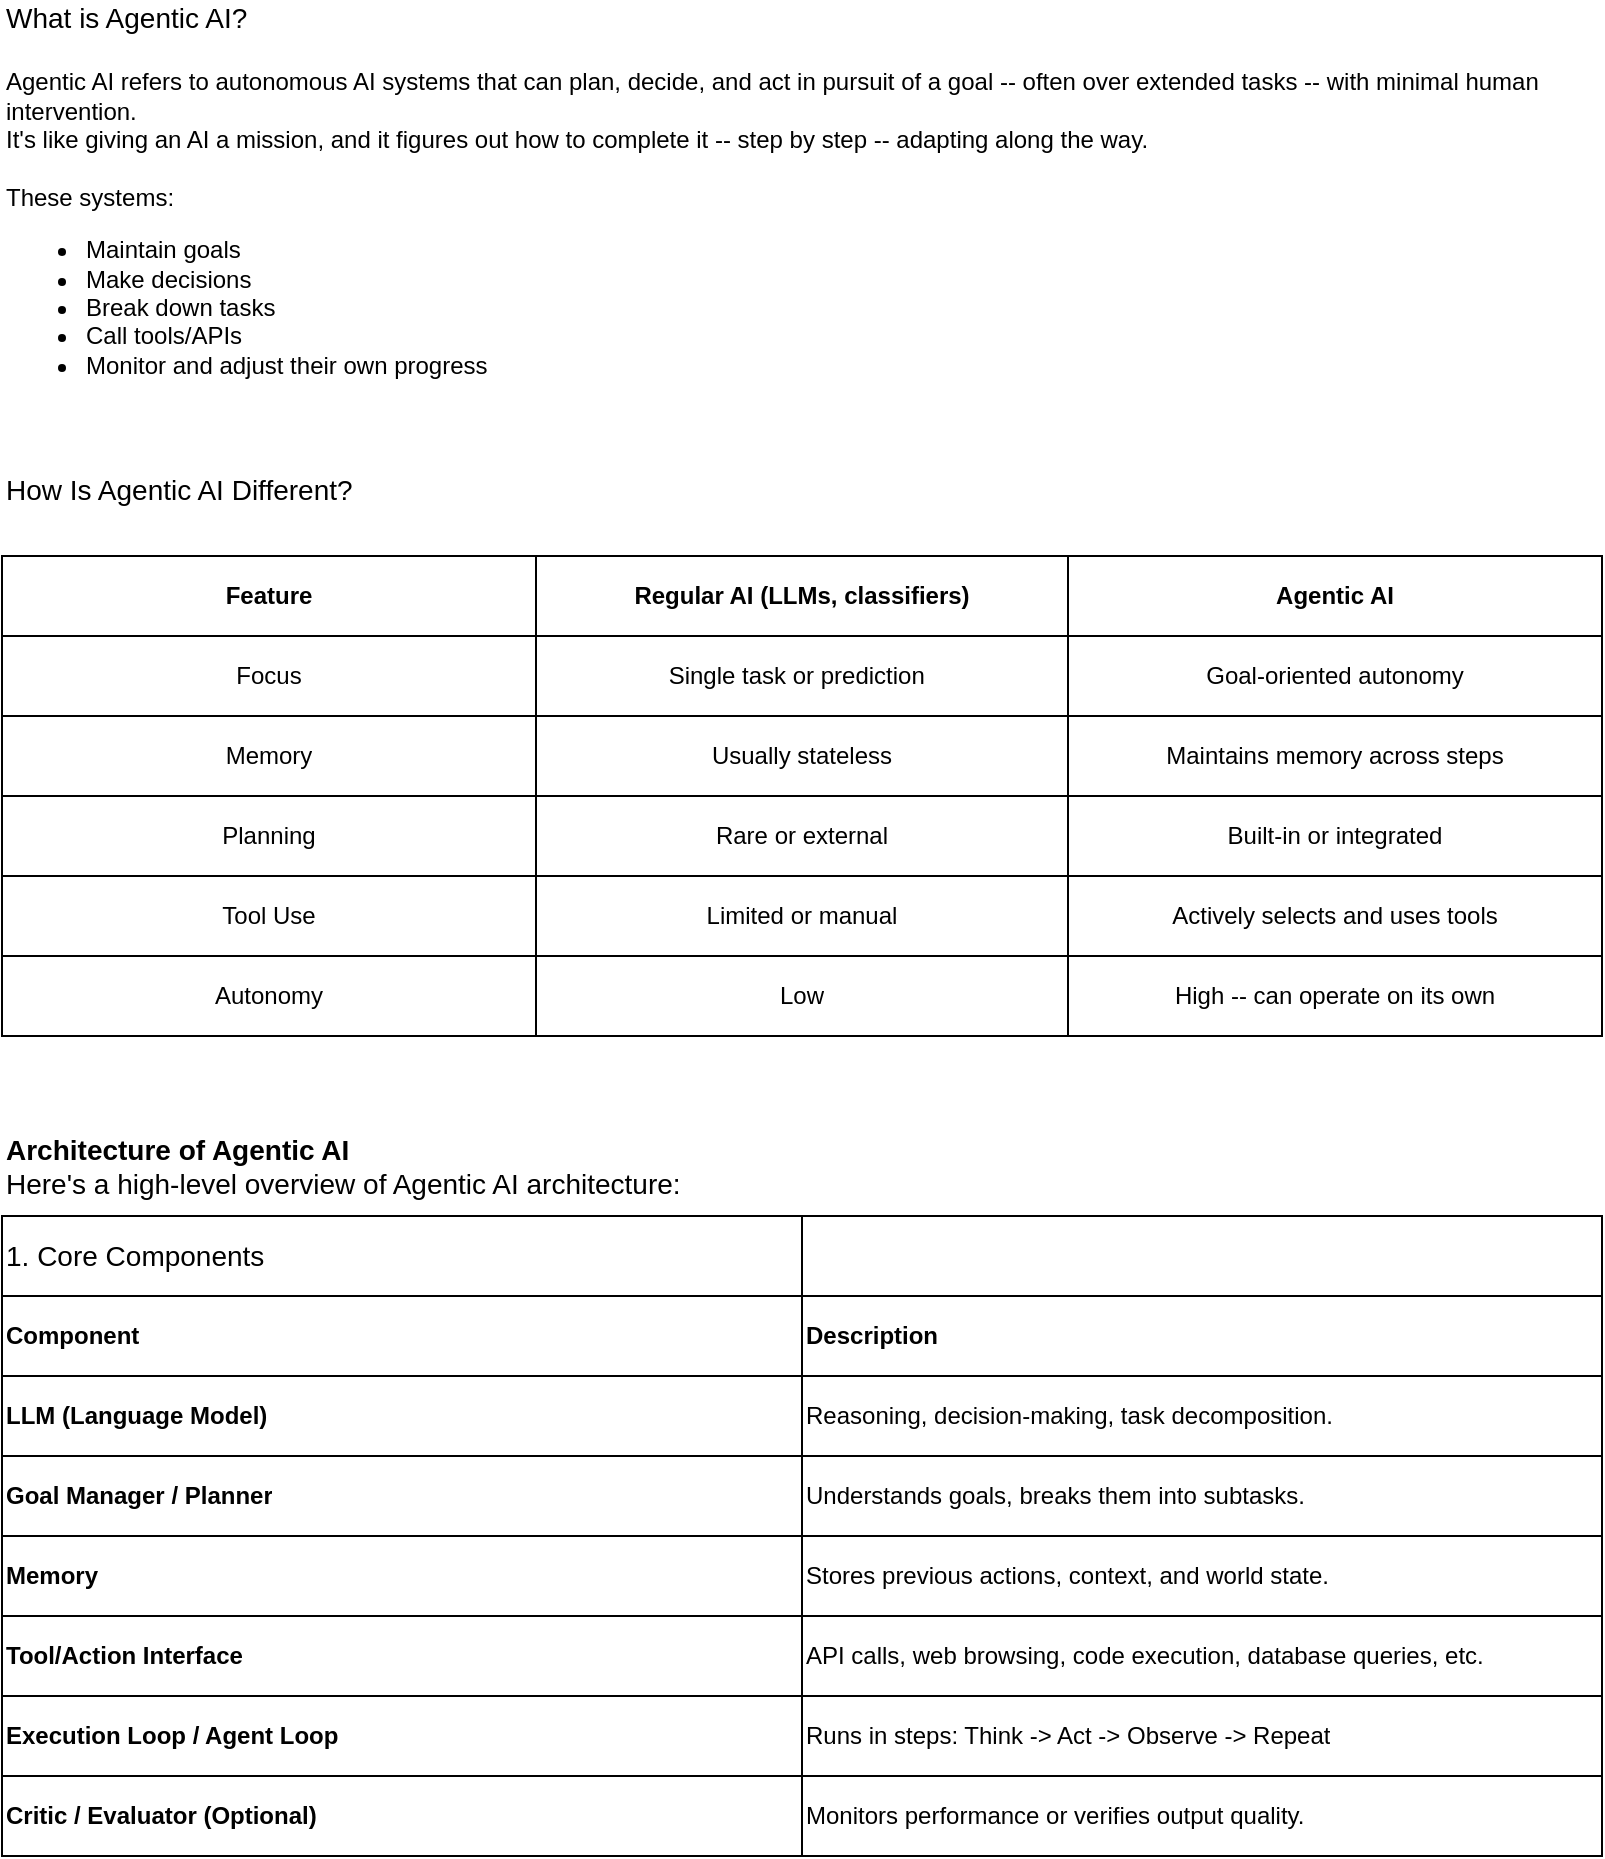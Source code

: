 <mxfile version="28.0.7">
  <diagram name="Page-1" id="ud4ffDmu5Z98EnHz-Ld9">
    <mxGraphModel dx="1853" dy="734" grid="1" gridSize="10" guides="1" tooltips="1" connect="1" arrows="1" fold="1" page="1" pageScale="1" pageWidth="850" pageHeight="1100" math="0" shadow="0">
      <root>
        <mxCell id="0" />
        <mxCell id="1" parent="0" />
        <mxCell id="W2Su8uCCXEmHzZ2Cs9Iy-1" value="&lt;div&gt;&lt;font style=&quot;font-size: 14px;&quot;&gt;What is Agentic AI?&lt;/font&gt;&lt;/div&gt;&lt;div&gt;&lt;font style=&quot;font-size: 14px;&quot;&gt;&lt;br&gt;&lt;/font&gt;&lt;/div&gt;Agentic AI refers to autonomous AI systems that can plan, decide, and act in pursuit of a goal -- often over extended tasks -- with minimal human intervention.&lt;br&gt;&lt;div&gt;It&#39;s like giving an AI a mission, and it figures out how to complete it -- step by step -- adapting along the way.&lt;/div&gt;&lt;div&gt;&lt;br&gt;&lt;/div&gt;&lt;div&gt;These systems:&lt;/div&gt;&lt;div&gt;&lt;ul&gt;&lt;li&gt;Maintain goals&lt;/li&gt;&lt;li&gt;Make decisions&lt;/li&gt;&lt;li&gt;Break down tasks &lt;br&gt;&lt;/li&gt;&lt;li&gt;Call tools/APIs&lt;/li&gt;&lt;li&gt;Monitor and adjust their own progress&lt;br&gt;&lt;/li&gt;&lt;/ul&gt;&lt;/div&gt;&lt;div&gt;&lt;br&gt;&lt;/div&gt;" style="text;html=1;align=left;verticalAlign=middle;whiteSpace=wrap;rounded=0;" parent="1" vertex="1">
          <mxGeometry x="40" y="110" width="800" height="160" as="geometry" />
        </mxCell>
        <mxCell id="KA8wCs6MOciPEU11_kaX-1" value="&lt;div&gt;&lt;font style=&quot;font-size: 14px;&quot;&gt;How Is Agentic AI Different?&lt;/font&gt;&lt;/div&gt;&lt;div&gt;&lt;font style=&quot;font-size: 13px;&quot;&gt;&lt;font style=&quot;font-size: 14px;&quot;&gt;&lt;span style=&quot;white-space: pre;&quot;&gt;&#x9;&lt;/span&gt;&lt;span style=&quot;white-space: pre;&quot;&gt;&#x9;&lt;/span&gt;&lt;span style=&quot;white-space: pre;&quot;&gt;&#x9;&lt;/span&gt;&lt;span style=&quot;white-space: pre;&quot;&gt;&#x9;&lt;/span&gt;&lt;span style=&quot;white-space: pre;&quot;&gt;&#x9;&lt;/span&gt;&lt;span style=&quot;white-space: pre;&quot;&gt;&#x9;&lt;/span&gt;&lt;span style=&quot;white-space: pre;&quot;&gt;&#x9;&lt;/span&gt;&lt;span style=&quot;white-space: pre;&quot;&gt;&#x9;&lt;/span&gt;&lt;span style=&quot;white-space: pre;&quot;&gt;&#x9;&lt;/span&gt;&lt;span style=&quot;white-space: pre;&quot;&gt;&#x9;&lt;/span&gt;&lt;span style=&quot;white-space: pre;&quot;&gt;&#x9;&lt;/span&gt;&lt;span style=&quot;white-space: pre;&quot;&gt;&#x9;&lt;/span&gt;&lt;/font&gt;&lt;br&gt;&lt;/font&gt;&lt;/div&gt;" style="text;html=1;align=left;verticalAlign=middle;whiteSpace=wrap;rounded=0;" vertex="1" parent="1">
          <mxGeometry x="40" y="320" width="800" height="30" as="geometry" />
        </mxCell>
        <mxCell id="KA8wCs6MOciPEU11_kaX-3" value="" style="shape=table;startSize=0;container=1;collapsible=0;childLayout=tableLayout;" vertex="1" parent="1">
          <mxGeometry x="40" y="360" width="800" height="240" as="geometry" />
        </mxCell>
        <mxCell id="KA8wCs6MOciPEU11_kaX-4" value="" style="shape=tableRow;horizontal=0;startSize=0;swimlaneHead=0;swimlaneBody=0;strokeColor=inherit;top=0;left=0;bottom=0;right=0;collapsible=0;dropTarget=0;fillColor=none;points=[[0,0.5],[1,0.5]];portConstraint=eastwest;" vertex="1" parent="KA8wCs6MOciPEU11_kaX-3">
          <mxGeometry width="800" height="40" as="geometry" />
        </mxCell>
        <mxCell id="KA8wCs6MOciPEU11_kaX-5" value="&lt;b&gt;Feature&lt;/b&gt;" style="shape=partialRectangle;html=1;whiteSpace=wrap;connectable=0;strokeColor=inherit;overflow=hidden;fillColor=none;top=0;left=0;bottom=0;right=0;pointerEvents=1;" vertex="1" parent="KA8wCs6MOciPEU11_kaX-4">
          <mxGeometry width="267" height="40" as="geometry">
            <mxRectangle width="267" height="40" as="alternateBounds" />
          </mxGeometry>
        </mxCell>
        <mxCell id="KA8wCs6MOciPEU11_kaX-6" value="&lt;b&gt;Regular AI (LLMs, classifiers)&lt;/b&gt;" style="shape=partialRectangle;html=1;whiteSpace=wrap;connectable=0;strokeColor=inherit;overflow=hidden;fillColor=none;top=0;left=0;bottom=0;right=0;pointerEvents=1;" vertex="1" parent="KA8wCs6MOciPEU11_kaX-4">
          <mxGeometry x="267" width="266" height="40" as="geometry">
            <mxRectangle width="266" height="40" as="alternateBounds" />
          </mxGeometry>
        </mxCell>
        <mxCell id="KA8wCs6MOciPEU11_kaX-7" value="&lt;b&gt;Agentic AI&lt;/b&gt;" style="shape=partialRectangle;html=1;whiteSpace=wrap;connectable=0;strokeColor=inherit;overflow=hidden;fillColor=none;top=0;left=0;bottom=0;right=0;pointerEvents=1;" vertex="1" parent="KA8wCs6MOciPEU11_kaX-4">
          <mxGeometry x="533" width="267" height="40" as="geometry">
            <mxRectangle width="267" height="40" as="alternateBounds" />
          </mxGeometry>
        </mxCell>
        <mxCell id="KA8wCs6MOciPEU11_kaX-8" value="" style="shape=tableRow;horizontal=0;startSize=0;swimlaneHead=0;swimlaneBody=0;strokeColor=inherit;top=0;left=0;bottom=0;right=0;collapsible=0;dropTarget=0;fillColor=none;points=[[0,0.5],[1,0.5]];portConstraint=eastwest;" vertex="1" parent="KA8wCs6MOciPEU11_kaX-3">
          <mxGeometry y="40" width="800" height="40" as="geometry" />
        </mxCell>
        <mxCell id="KA8wCs6MOciPEU11_kaX-9" value="Focus" style="shape=partialRectangle;html=1;whiteSpace=wrap;connectable=0;strokeColor=inherit;overflow=hidden;fillColor=none;top=0;left=0;bottom=0;right=0;pointerEvents=1;" vertex="1" parent="KA8wCs6MOciPEU11_kaX-8">
          <mxGeometry width="267" height="40" as="geometry">
            <mxRectangle width="267" height="40" as="alternateBounds" />
          </mxGeometry>
        </mxCell>
        <mxCell id="KA8wCs6MOciPEU11_kaX-10" value="Single task or prediction&lt;span style=&quot;white-space: pre;&quot;&gt;&#x9;&lt;/span&gt;" style="shape=partialRectangle;html=1;whiteSpace=wrap;connectable=0;strokeColor=inherit;overflow=hidden;fillColor=none;top=0;left=0;bottom=0;right=0;pointerEvents=1;" vertex="1" parent="KA8wCs6MOciPEU11_kaX-8">
          <mxGeometry x="267" width="266" height="40" as="geometry">
            <mxRectangle width="266" height="40" as="alternateBounds" />
          </mxGeometry>
        </mxCell>
        <mxCell id="KA8wCs6MOciPEU11_kaX-11" value="Goal-oriented autonomy" style="shape=partialRectangle;html=1;whiteSpace=wrap;connectable=0;strokeColor=inherit;overflow=hidden;fillColor=none;top=0;left=0;bottom=0;right=0;pointerEvents=1;" vertex="1" parent="KA8wCs6MOciPEU11_kaX-8">
          <mxGeometry x="533" width="267" height="40" as="geometry">
            <mxRectangle width="267" height="40" as="alternateBounds" />
          </mxGeometry>
        </mxCell>
        <mxCell id="KA8wCs6MOciPEU11_kaX-12" value="" style="shape=tableRow;horizontal=0;startSize=0;swimlaneHead=0;swimlaneBody=0;strokeColor=inherit;top=0;left=0;bottom=0;right=0;collapsible=0;dropTarget=0;fillColor=none;points=[[0,0.5],[1,0.5]];portConstraint=eastwest;" vertex="1" parent="KA8wCs6MOciPEU11_kaX-3">
          <mxGeometry y="80" width="800" height="40" as="geometry" />
        </mxCell>
        <mxCell id="KA8wCs6MOciPEU11_kaX-13" value="Memory" style="shape=partialRectangle;html=1;whiteSpace=wrap;connectable=0;strokeColor=inherit;overflow=hidden;fillColor=none;top=0;left=0;bottom=0;right=0;pointerEvents=1;" vertex="1" parent="KA8wCs6MOciPEU11_kaX-12">
          <mxGeometry width="267" height="40" as="geometry">
            <mxRectangle width="267" height="40" as="alternateBounds" />
          </mxGeometry>
        </mxCell>
        <mxCell id="KA8wCs6MOciPEU11_kaX-14" value="Usually stateless" style="shape=partialRectangle;html=1;whiteSpace=wrap;connectable=0;strokeColor=inherit;overflow=hidden;fillColor=none;top=0;left=0;bottom=0;right=0;pointerEvents=1;" vertex="1" parent="KA8wCs6MOciPEU11_kaX-12">
          <mxGeometry x="267" width="266" height="40" as="geometry">
            <mxRectangle width="266" height="40" as="alternateBounds" />
          </mxGeometry>
        </mxCell>
        <mxCell id="KA8wCs6MOciPEU11_kaX-15" value="Maintains memory across steps" style="shape=partialRectangle;html=1;whiteSpace=wrap;connectable=0;strokeColor=inherit;overflow=hidden;fillColor=none;top=0;left=0;bottom=0;right=0;pointerEvents=1;" vertex="1" parent="KA8wCs6MOciPEU11_kaX-12">
          <mxGeometry x="533" width="267" height="40" as="geometry">
            <mxRectangle width="267" height="40" as="alternateBounds" />
          </mxGeometry>
        </mxCell>
        <mxCell id="KA8wCs6MOciPEU11_kaX-16" value="" style="shape=tableRow;horizontal=0;startSize=0;swimlaneHead=0;swimlaneBody=0;strokeColor=inherit;top=0;left=0;bottom=0;right=0;collapsible=0;dropTarget=0;fillColor=none;points=[[0,0.5],[1,0.5]];portConstraint=eastwest;" vertex="1" parent="KA8wCs6MOciPEU11_kaX-3">
          <mxGeometry y="120" width="800" height="40" as="geometry" />
        </mxCell>
        <mxCell id="KA8wCs6MOciPEU11_kaX-17" value="Planning" style="shape=partialRectangle;html=1;whiteSpace=wrap;connectable=0;strokeColor=inherit;overflow=hidden;fillColor=none;top=0;left=0;bottom=0;right=0;pointerEvents=1;" vertex="1" parent="KA8wCs6MOciPEU11_kaX-16">
          <mxGeometry width="267" height="40" as="geometry">
            <mxRectangle width="267" height="40" as="alternateBounds" />
          </mxGeometry>
        </mxCell>
        <mxCell id="KA8wCs6MOciPEU11_kaX-18" value="Rare or external" style="shape=partialRectangle;html=1;whiteSpace=wrap;connectable=0;strokeColor=inherit;overflow=hidden;fillColor=none;top=0;left=0;bottom=0;right=0;pointerEvents=1;" vertex="1" parent="KA8wCs6MOciPEU11_kaX-16">
          <mxGeometry x="267" width="266" height="40" as="geometry">
            <mxRectangle width="266" height="40" as="alternateBounds" />
          </mxGeometry>
        </mxCell>
        <mxCell id="KA8wCs6MOciPEU11_kaX-19" value="Built-in or integrated" style="shape=partialRectangle;html=1;whiteSpace=wrap;connectable=0;strokeColor=inherit;overflow=hidden;fillColor=none;top=0;left=0;bottom=0;right=0;pointerEvents=1;" vertex="1" parent="KA8wCs6MOciPEU11_kaX-16">
          <mxGeometry x="533" width="267" height="40" as="geometry">
            <mxRectangle width="267" height="40" as="alternateBounds" />
          </mxGeometry>
        </mxCell>
        <mxCell id="KA8wCs6MOciPEU11_kaX-20" value="" style="shape=tableRow;horizontal=0;startSize=0;swimlaneHead=0;swimlaneBody=0;strokeColor=inherit;top=0;left=0;bottom=0;right=0;collapsible=0;dropTarget=0;fillColor=none;points=[[0,0.5],[1,0.5]];portConstraint=eastwest;" vertex="1" parent="KA8wCs6MOciPEU11_kaX-3">
          <mxGeometry y="160" width="800" height="40" as="geometry" />
        </mxCell>
        <mxCell id="KA8wCs6MOciPEU11_kaX-21" value="Tool Use" style="shape=partialRectangle;html=1;whiteSpace=wrap;connectable=0;strokeColor=inherit;overflow=hidden;fillColor=none;top=0;left=0;bottom=0;right=0;pointerEvents=1;" vertex="1" parent="KA8wCs6MOciPEU11_kaX-20">
          <mxGeometry width="267" height="40" as="geometry">
            <mxRectangle width="267" height="40" as="alternateBounds" />
          </mxGeometry>
        </mxCell>
        <mxCell id="KA8wCs6MOciPEU11_kaX-22" value="Limited or manual" style="shape=partialRectangle;html=1;whiteSpace=wrap;connectable=0;strokeColor=inherit;overflow=hidden;fillColor=none;top=0;left=0;bottom=0;right=0;pointerEvents=1;" vertex="1" parent="KA8wCs6MOciPEU11_kaX-20">
          <mxGeometry x="267" width="266" height="40" as="geometry">
            <mxRectangle width="266" height="40" as="alternateBounds" />
          </mxGeometry>
        </mxCell>
        <mxCell id="KA8wCs6MOciPEU11_kaX-23" value="Actively selects and uses tools" style="shape=partialRectangle;html=1;whiteSpace=wrap;connectable=0;strokeColor=inherit;overflow=hidden;fillColor=none;top=0;left=0;bottom=0;right=0;pointerEvents=1;" vertex="1" parent="KA8wCs6MOciPEU11_kaX-20">
          <mxGeometry x="533" width="267" height="40" as="geometry">
            <mxRectangle width="267" height="40" as="alternateBounds" />
          </mxGeometry>
        </mxCell>
        <mxCell id="KA8wCs6MOciPEU11_kaX-24" value="" style="shape=tableRow;horizontal=0;startSize=0;swimlaneHead=0;swimlaneBody=0;strokeColor=inherit;top=0;left=0;bottom=0;right=0;collapsible=0;dropTarget=0;fillColor=none;points=[[0,0.5],[1,0.5]];portConstraint=eastwest;" vertex="1" parent="KA8wCs6MOciPEU11_kaX-3">
          <mxGeometry y="200" width="800" height="40" as="geometry" />
        </mxCell>
        <mxCell id="KA8wCs6MOciPEU11_kaX-25" value="Autonomy" style="shape=partialRectangle;html=1;whiteSpace=wrap;connectable=0;strokeColor=inherit;overflow=hidden;fillColor=none;top=0;left=0;bottom=0;right=0;pointerEvents=1;" vertex="1" parent="KA8wCs6MOciPEU11_kaX-24">
          <mxGeometry width="267" height="40" as="geometry">
            <mxRectangle width="267" height="40" as="alternateBounds" />
          </mxGeometry>
        </mxCell>
        <mxCell id="KA8wCs6MOciPEU11_kaX-26" value="Low" style="shape=partialRectangle;html=1;whiteSpace=wrap;connectable=0;strokeColor=inherit;overflow=hidden;fillColor=none;top=0;left=0;bottom=0;right=0;pointerEvents=1;" vertex="1" parent="KA8wCs6MOciPEU11_kaX-24">
          <mxGeometry x="267" width="266" height="40" as="geometry">
            <mxRectangle width="266" height="40" as="alternateBounds" />
          </mxGeometry>
        </mxCell>
        <mxCell id="KA8wCs6MOciPEU11_kaX-27" value="High -- can operate on its own" style="shape=partialRectangle;html=1;whiteSpace=wrap;connectable=0;strokeColor=inherit;overflow=hidden;fillColor=none;top=0;left=0;bottom=0;right=0;pointerEvents=1;" vertex="1" parent="KA8wCs6MOciPEU11_kaX-24">
          <mxGeometry x="533" width="267" height="40" as="geometry">
            <mxRectangle width="267" height="40" as="alternateBounds" />
          </mxGeometry>
        </mxCell>
        <mxCell id="KA8wCs6MOciPEU11_kaX-28" value="&lt;div&gt;&lt;b&gt;Architecture of Agentic AI&lt;/b&gt;&lt;/div&gt;&lt;div&gt;Here&#39;s a high-level overview of Agentic AI architecture:&lt;br&gt;&lt;/div&gt;" style="text;html=1;align=left;verticalAlign=middle;whiteSpace=wrap;rounded=0;fontSize=14;" vertex="1" parent="1">
          <mxGeometry x="40" y="650" width="800" height="30" as="geometry" />
        </mxCell>
        <mxCell id="KA8wCs6MOciPEU11_kaX-29" value="" style="shape=table;startSize=0;container=1;collapsible=0;childLayout=tableLayout;align=left;" vertex="1" parent="1">
          <mxGeometry x="40" y="690" width="800" height="320" as="geometry" />
        </mxCell>
        <mxCell id="KA8wCs6MOciPEU11_kaX-30" value="" style="shape=tableRow;horizontal=0;startSize=0;swimlaneHead=0;swimlaneBody=0;strokeColor=inherit;top=0;left=0;bottom=0;right=0;collapsible=0;dropTarget=0;fillColor=none;points=[[0,0.5],[1,0.5]];portConstraint=eastwest;" vertex="1" parent="KA8wCs6MOciPEU11_kaX-29">
          <mxGeometry width="800" height="40" as="geometry" />
        </mxCell>
        <mxCell id="KA8wCs6MOciPEU11_kaX-31" value="&lt;font style=&quot;font-size: 14px;&quot;&gt;1. Core Components&lt;/font&gt;" style="shape=partialRectangle;html=1;whiteSpace=wrap;connectable=0;strokeColor=inherit;overflow=hidden;fillColor=none;top=0;left=0;bottom=0;right=0;pointerEvents=1;align=left;" vertex="1" parent="KA8wCs6MOciPEU11_kaX-30">
          <mxGeometry width="400" height="40" as="geometry">
            <mxRectangle width="400" height="40" as="alternateBounds" />
          </mxGeometry>
        </mxCell>
        <mxCell id="KA8wCs6MOciPEU11_kaX-32" value="" style="shape=partialRectangle;html=1;whiteSpace=wrap;connectable=0;strokeColor=inherit;overflow=hidden;fillColor=none;top=0;left=0;bottom=0;right=0;pointerEvents=1;" vertex="1" parent="KA8wCs6MOciPEU11_kaX-30">
          <mxGeometry x="400" width="400" height="40" as="geometry">
            <mxRectangle width="400" height="40" as="alternateBounds" />
          </mxGeometry>
        </mxCell>
        <mxCell id="KA8wCs6MOciPEU11_kaX-33" value="" style="shape=tableRow;horizontal=0;startSize=0;swimlaneHead=0;swimlaneBody=0;strokeColor=inherit;top=0;left=0;bottom=0;right=0;collapsible=0;dropTarget=0;fillColor=none;points=[[0,0.5],[1,0.5]];portConstraint=eastwest;" vertex="1" parent="KA8wCs6MOciPEU11_kaX-29">
          <mxGeometry y="40" width="800" height="40" as="geometry" />
        </mxCell>
        <mxCell id="KA8wCs6MOciPEU11_kaX-34" value="&lt;b&gt;Component&lt;span style=&quot;white-space: pre;&quot;&gt;&#x9;&lt;/span&gt;&lt;/b&gt;" style="shape=partialRectangle;html=1;whiteSpace=wrap;connectable=0;strokeColor=inherit;overflow=hidden;fillColor=none;top=0;left=0;bottom=0;right=0;pointerEvents=1;align=left;" vertex="1" parent="KA8wCs6MOciPEU11_kaX-33">
          <mxGeometry width="400" height="40" as="geometry">
            <mxRectangle width="400" height="40" as="alternateBounds" />
          </mxGeometry>
        </mxCell>
        <mxCell id="KA8wCs6MOciPEU11_kaX-35" value="&lt;div align=&quot;left&quot;&gt;&lt;b&gt;Description&lt;/b&gt;&lt;/div&gt;" style="shape=partialRectangle;html=1;whiteSpace=wrap;connectable=0;strokeColor=inherit;overflow=hidden;fillColor=none;top=0;left=0;bottom=0;right=0;pointerEvents=1;align=left;" vertex="1" parent="KA8wCs6MOciPEU11_kaX-33">
          <mxGeometry x="400" width="400" height="40" as="geometry">
            <mxRectangle width="400" height="40" as="alternateBounds" />
          </mxGeometry>
        </mxCell>
        <mxCell id="KA8wCs6MOciPEU11_kaX-36" value="" style="shape=tableRow;horizontal=0;startSize=0;swimlaneHead=0;swimlaneBody=0;strokeColor=inherit;top=0;left=0;bottom=0;right=0;collapsible=0;dropTarget=0;fillColor=none;points=[[0,0.5],[1,0.5]];portConstraint=eastwest;" vertex="1" parent="KA8wCs6MOciPEU11_kaX-29">
          <mxGeometry y="80" width="800" height="40" as="geometry" />
        </mxCell>
        <mxCell id="KA8wCs6MOciPEU11_kaX-37" value="&lt;b&gt;LLM (Language Model)&lt;/b&gt;" style="shape=partialRectangle;html=1;whiteSpace=wrap;connectable=0;strokeColor=inherit;overflow=hidden;fillColor=none;top=0;left=0;bottom=0;right=0;pointerEvents=1;align=left;" vertex="1" parent="KA8wCs6MOciPEU11_kaX-36">
          <mxGeometry width="400" height="40" as="geometry">
            <mxRectangle width="400" height="40" as="alternateBounds" />
          </mxGeometry>
        </mxCell>
        <mxCell id="KA8wCs6MOciPEU11_kaX-38" value="Reasoning, decision-making, task decomposition." style="shape=partialRectangle;html=1;whiteSpace=wrap;connectable=0;strokeColor=inherit;overflow=hidden;fillColor=none;top=0;left=0;bottom=0;right=0;pointerEvents=1;align=left;" vertex="1" parent="KA8wCs6MOciPEU11_kaX-36">
          <mxGeometry x="400" width="400" height="40" as="geometry">
            <mxRectangle width="400" height="40" as="alternateBounds" />
          </mxGeometry>
        </mxCell>
        <mxCell id="KA8wCs6MOciPEU11_kaX-39" value="" style="shape=tableRow;horizontal=0;startSize=0;swimlaneHead=0;swimlaneBody=0;strokeColor=inherit;top=0;left=0;bottom=0;right=0;collapsible=0;dropTarget=0;fillColor=none;points=[[0,0.5],[1,0.5]];portConstraint=eastwest;" vertex="1" parent="KA8wCs6MOciPEU11_kaX-29">
          <mxGeometry y="120" width="800" height="40" as="geometry" />
        </mxCell>
        <mxCell id="KA8wCs6MOciPEU11_kaX-40" value="&lt;b&gt;Goal Manager / Planner&lt;/b&gt;" style="shape=partialRectangle;html=1;whiteSpace=wrap;connectable=0;strokeColor=inherit;overflow=hidden;fillColor=none;top=0;left=0;bottom=0;right=0;pointerEvents=1;align=left;" vertex="1" parent="KA8wCs6MOciPEU11_kaX-39">
          <mxGeometry width="400" height="40" as="geometry">
            <mxRectangle width="400" height="40" as="alternateBounds" />
          </mxGeometry>
        </mxCell>
        <mxCell id="KA8wCs6MOciPEU11_kaX-41" value="Understands goals, breaks them into subtasks." style="shape=partialRectangle;html=1;whiteSpace=wrap;connectable=0;strokeColor=inherit;overflow=hidden;fillColor=none;top=0;left=0;bottom=0;right=0;pointerEvents=1;align=left;" vertex="1" parent="KA8wCs6MOciPEU11_kaX-39">
          <mxGeometry x="400" width="400" height="40" as="geometry">
            <mxRectangle width="400" height="40" as="alternateBounds" />
          </mxGeometry>
        </mxCell>
        <mxCell id="KA8wCs6MOciPEU11_kaX-42" value="" style="shape=tableRow;horizontal=0;startSize=0;swimlaneHead=0;swimlaneBody=0;strokeColor=inherit;top=0;left=0;bottom=0;right=0;collapsible=0;dropTarget=0;fillColor=none;points=[[0,0.5],[1,0.5]];portConstraint=eastwest;" vertex="1" parent="KA8wCs6MOciPEU11_kaX-29">
          <mxGeometry y="160" width="800" height="40" as="geometry" />
        </mxCell>
        <mxCell id="KA8wCs6MOciPEU11_kaX-43" value="&lt;b&gt;Memory&lt;/b&gt;" style="shape=partialRectangle;html=1;whiteSpace=wrap;connectable=0;strokeColor=inherit;overflow=hidden;fillColor=none;top=0;left=0;bottom=0;right=0;pointerEvents=1;align=left;" vertex="1" parent="KA8wCs6MOciPEU11_kaX-42">
          <mxGeometry width="400" height="40" as="geometry">
            <mxRectangle width="400" height="40" as="alternateBounds" />
          </mxGeometry>
        </mxCell>
        <mxCell id="KA8wCs6MOciPEU11_kaX-44" value="Stores previous actions, context, and world state." style="shape=partialRectangle;html=1;whiteSpace=wrap;connectable=0;strokeColor=inherit;overflow=hidden;fillColor=none;top=0;left=0;bottom=0;right=0;pointerEvents=1;align=left;" vertex="1" parent="KA8wCs6MOciPEU11_kaX-42">
          <mxGeometry x="400" width="400" height="40" as="geometry">
            <mxRectangle width="400" height="40" as="alternateBounds" />
          </mxGeometry>
        </mxCell>
        <mxCell id="KA8wCs6MOciPEU11_kaX-45" value="" style="shape=tableRow;horizontal=0;startSize=0;swimlaneHead=0;swimlaneBody=0;strokeColor=inherit;top=0;left=0;bottom=0;right=0;collapsible=0;dropTarget=0;fillColor=none;points=[[0,0.5],[1,0.5]];portConstraint=eastwest;" vertex="1" parent="KA8wCs6MOciPEU11_kaX-29">
          <mxGeometry y="200" width="800" height="40" as="geometry" />
        </mxCell>
        <mxCell id="KA8wCs6MOciPEU11_kaX-46" value="&lt;b&gt;Tool/Action Interface&lt;/b&gt;" style="shape=partialRectangle;html=1;whiteSpace=wrap;connectable=0;strokeColor=inherit;overflow=hidden;fillColor=none;top=0;left=0;bottom=0;right=0;pointerEvents=1;align=left;" vertex="1" parent="KA8wCs6MOciPEU11_kaX-45">
          <mxGeometry width="400" height="40" as="geometry">
            <mxRectangle width="400" height="40" as="alternateBounds" />
          </mxGeometry>
        </mxCell>
        <mxCell id="KA8wCs6MOciPEU11_kaX-47" value="API calls, web browsing, code execution, database queries, etc." style="shape=partialRectangle;html=1;whiteSpace=wrap;connectable=0;strokeColor=inherit;overflow=hidden;fillColor=none;top=0;left=0;bottom=0;right=0;pointerEvents=1;align=left;" vertex="1" parent="KA8wCs6MOciPEU11_kaX-45">
          <mxGeometry x="400" width="400" height="40" as="geometry">
            <mxRectangle width="400" height="40" as="alternateBounds" />
          </mxGeometry>
        </mxCell>
        <mxCell id="KA8wCs6MOciPEU11_kaX-48" value="" style="shape=tableRow;horizontal=0;startSize=0;swimlaneHead=0;swimlaneBody=0;strokeColor=inherit;top=0;left=0;bottom=0;right=0;collapsible=0;dropTarget=0;fillColor=none;points=[[0,0.5],[1,0.5]];portConstraint=eastwest;" vertex="1" parent="KA8wCs6MOciPEU11_kaX-29">
          <mxGeometry y="240" width="800" height="40" as="geometry" />
        </mxCell>
        <mxCell id="KA8wCs6MOciPEU11_kaX-49" value="&lt;b&gt;Execution Loop / Agent Loop&lt;/b&gt;" style="shape=partialRectangle;html=1;whiteSpace=wrap;connectable=0;strokeColor=inherit;overflow=hidden;fillColor=none;top=0;left=0;bottom=0;right=0;pointerEvents=1;align=left;" vertex="1" parent="KA8wCs6MOciPEU11_kaX-48">
          <mxGeometry width="400" height="40" as="geometry">
            <mxRectangle width="400" height="40" as="alternateBounds" />
          </mxGeometry>
        </mxCell>
        <mxCell id="KA8wCs6MOciPEU11_kaX-50" value="Runs in steps: Think -&amp;gt; Act -&amp;gt; Observe -&amp;gt; Repeat" style="shape=partialRectangle;html=1;whiteSpace=wrap;connectable=0;strokeColor=inherit;overflow=hidden;fillColor=none;top=0;left=0;bottom=0;right=0;pointerEvents=1;align=left;" vertex="1" parent="KA8wCs6MOciPEU11_kaX-48">
          <mxGeometry x="400" width="400" height="40" as="geometry">
            <mxRectangle width="400" height="40" as="alternateBounds" />
          </mxGeometry>
        </mxCell>
        <mxCell id="KA8wCs6MOciPEU11_kaX-51" value="" style="shape=tableRow;horizontal=0;startSize=0;swimlaneHead=0;swimlaneBody=0;strokeColor=inherit;top=0;left=0;bottom=0;right=0;collapsible=0;dropTarget=0;fillColor=none;points=[[0,0.5],[1,0.5]];portConstraint=eastwest;" vertex="1" parent="KA8wCs6MOciPEU11_kaX-29">
          <mxGeometry y="280" width="800" height="40" as="geometry" />
        </mxCell>
        <mxCell id="KA8wCs6MOciPEU11_kaX-52" value="&lt;b&gt;Critic / Evaluator (Optional)&lt;/b&gt;" style="shape=partialRectangle;html=1;whiteSpace=wrap;connectable=0;strokeColor=inherit;overflow=hidden;fillColor=none;top=0;left=0;bottom=0;right=0;pointerEvents=1;align=left;" vertex="1" parent="KA8wCs6MOciPEU11_kaX-51">
          <mxGeometry width="400" height="40" as="geometry">
            <mxRectangle width="400" height="40" as="alternateBounds" />
          </mxGeometry>
        </mxCell>
        <mxCell id="KA8wCs6MOciPEU11_kaX-53" value="Monitors performance or verifies output quality." style="shape=partialRectangle;html=1;whiteSpace=wrap;connectable=0;strokeColor=inherit;overflow=hidden;fillColor=none;top=0;left=0;bottom=0;right=0;pointerEvents=1;align=left;" vertex="1" parent="KA8wCs6MOciPEU11_kaX-51">
          <mxGeometry x="400" width="400" height="40" as="geometry">
            <mxRectangle width="400" height="40" as="alternateBounds" />
          </mxGeometry>
        </mxCell>
      </root>
    </mxGraphModel>
  </diagram>
</mxfile>
